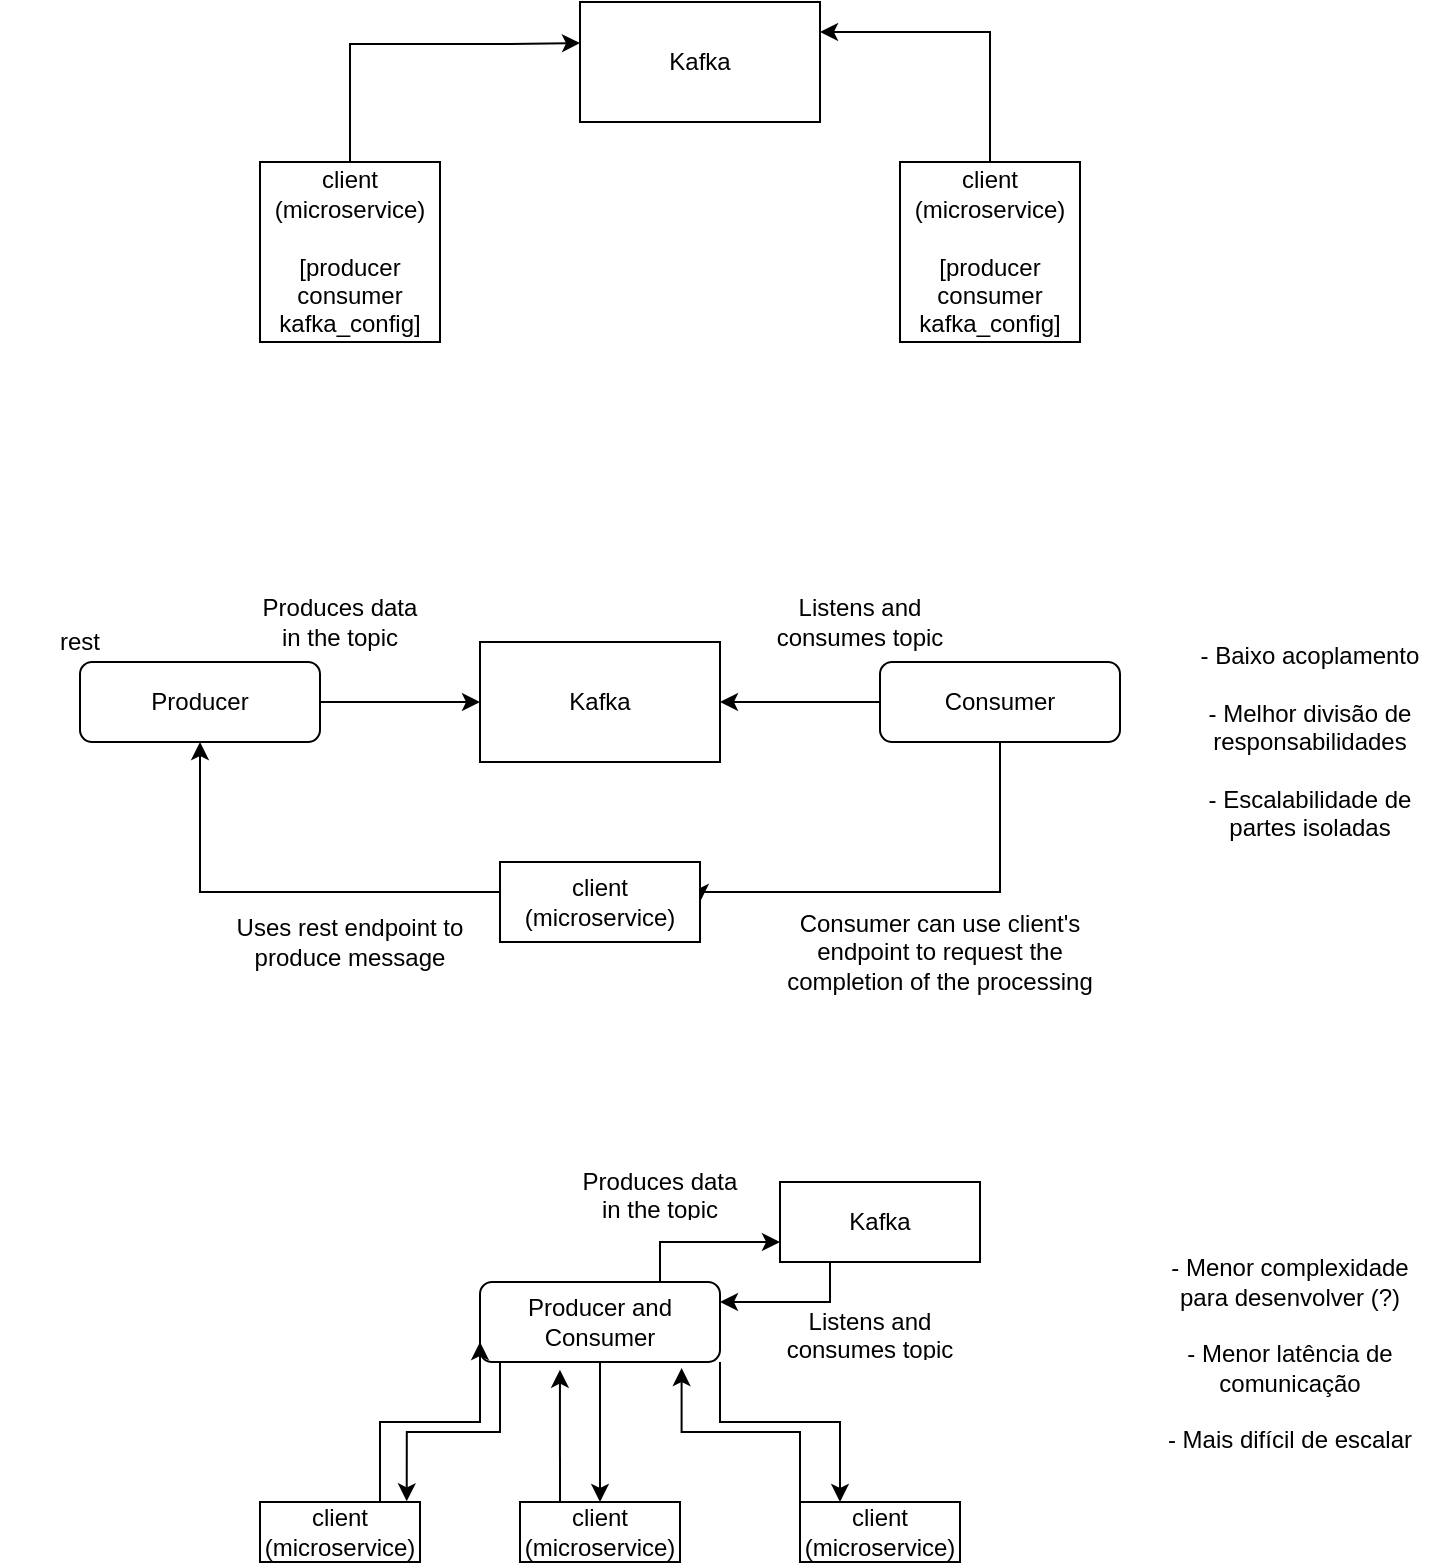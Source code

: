 <mxfile version="23.1.1" type="device">
  <diagram id="C5RBs43oDa-KdzZeNtuy" name="Page-1">
    <mxGraphModel dx="1002" dy="500" grid="0" gridSize="10" guides="1" tooltips="1" connect="1" arrows="1" fold="1" page="1" pageScale="1" pageWidth="827" pageHeight="1169" math="0" shadow="0">
      <root>
        <mxCell id="WIyWlLk6GJQsqaUBKTNV-0" />
        <mxCell id="WIyWlLk6GJQsqaUBKTNV-1" parent="WIyWlLk6GJQsqaUBKTNV-0" />
        <mxCell id="Z2mjWBU8qhquNLXwPo4p-2" style="edgeStyle=orthogonalEdgeStyle;rounded=0;orthogonalLoop=1;jettySize=auto;html=1;exitX=1;exitY=0.5;exitDx=0;exitDy=0;entryX=0;entryY=0.5;entryDx=0;entryDy=0;" parent="WIyWlLk6GJQsqaUBKTNV-1" source="WIyWlLk6GJQsqaUBKTNV-3" target="Z2mjWBU8qhquNLXwPo4p-0" edge="1">
          <mxGeometry relative="1" as="geometry" />
        </mxCell>
        <mxCell id="WIyWlLk6GJQsqaUBKTNV-3" value="Producer" style="rounded=1;whiteSpace=wrap;html=1;fontSize=12;glass=0;strokeWidth=1;shadow=0;" parent="WIyWlLk6GJQsqaUBKTNV-1" vertex="1">
          <mxGeometry x="130" y="450" width="120" height="40" as="geometry" />
        </mxCell>
        <mxCell id="Z2mjWBU8qhquNLXwPo4p-1" value="" style="edgeStyle=orthogonalEdgeStyle;rounded=0;orthogonalLoop=1;jettySize=auto;html=1;" parent="WIyWlLk6GJQsqaUBKTNV-1" source="WIyWlLk6GJQsqaUBKTNV-7" target="Z2mjWBU8qhquNLXwPo4p-0" edge="1">
          <mxGeometry relative="1" as="geometry" />
        </mxCell>
        <mxCell id="Z2mjWBU8qhquNLXwPo4p-10" style="edgeStyle=orthogonalEdgeStyle;rounded=0;orthogonalLoop=1;jettySize=auto;html=1;entryX=1;entryY=0.5;entryDx=0;entryDy=0;" parent="WIyWlLk6GJQsqaUBKTNV-1" source="WIyWlLk6GJQsqaUBKTNV-7" target="Z2mjWBU8qhquNLXwPo4p-7" edge="1">
          <mxGeometry relative="1" as="geometry">
            <mxPoint x="590" y="570" as="targetPoint" />
            <Array as="points">
              <mxPoint x="590" y="565" />
            </Array>
          </mxGeometry>
        </mxCell>
        <mxCell id="WIyWlLk6GJQsqaUBKTNV-7" value="Consumer" style="rounded=1;whiteSpace=wrap;html=1;fontSize=12;glass=0;strokeWidth=1;shadow=0;" parent="WIyWlLk6GJQsqaUBKTNV-1" vertex="1">
          <mxGeometry x="530" y="450" width="120" height="40" as="geometry" />
        </mxCell>
        <mxCell id="Z2mjWBU8qhquNLXwPo4p-0" value="Kafka" style="rounded=0;whiteSpace=wrap;html=1;" parent="WIyWlLk6GJQsqaUBKTNV-1" vertex="1">
          <mxGeometry x="330" y="440" width="120" height="60" as="geometry" />
        </mxCell>
        <UserObject label="rest" placeholders="1" name="Variable" id="Z2mjWBU8qhquNLXwPo4p-5">
          <mxCell style="text;html=1;strokeColor=none;fillColor=none;align=center;verticalAlign=middle;whiteSpace=wrap;overflow=hidden;" parent="WIyWlLk6GJQsqaUBKTNV-1" vertex="1">
            <mxGeometry x="90" y="430" width="80" height="20" as="geometry" />
          </mxCell>
        </UserObject>
        <mxCell id="Z2mjWBU8qhquNLXwPo4p-8" style="edgeStyle=orthogonalEdgeStyle;rounded=0;orthogonalLoop=1;jettySize=auto;html=1;exitX=0;exitY=0;exitDx=0;exitDy=0;entryX=0.5;entryY=1;entryDx=0;entryDy=0;" parent="WIyWlLk6GJQsqaUBKTNV-1" source="Z2mjWBU8qhquNLXwPo4p-7" target="WIyWlLk6GJQsqaUBKTNV-3" edge="1">
          <mxGeometry relative="1" as="geometry">
            <Array as="points">
              <mxPoint x="350" y="565" />
              <mxPoint x="190" y="565" />
            </Array>
          </mxGeometry>
        </mxCell>
        <mxCell id="Z2mjWBU8qhquNLXwPo4p-7" value="client&lt;div&gt;(&lt;span style=&quot;background-color: initial;&quot;&gt;microservice)&lt;/span&gt;&lt;/div&gt;" style="rounded=0;whiteSpace=wrap;html=1;" parent="WIyWlLk6GJQsqaUBKTNV-1" vertex="1">
          <mxGeometry x="340" y="550" width="100" height="40" as="geometry" />
        </mxCell>
        <UserObject label="Produces data in the topic" placeholders="1" name="Variable" id="Z2mjWBU8qhquNLXwPo4p-11">
          <mxCell style="text;html=1;strokeColor=none;fillColor=none;align=center;verticalAlign=middle;whiteSpace=wrap;overflow=hidden;" parent="WIyWlLk6GJQsqaUBKTNV-1" vertex="1">
            <mxGeometry x="220" y="410" width="80" height="40" as="geometry" />
          </mxCell>
        </UserObject>
        <UserObject label="Listens and consumes topic" placeholders="1" name="Variable" id="Z2mjWBU8qhquNLXwPo4p-12">
          <mxCell style="text;html=1;strokeColor=none;fillColor=none;align=center;verticalAlign=middle;whiteSpace=wrap;overflow=hidden;" parent="WIyWlLk6GJQsqaUBKTNV-1" vertex="1">
            <mxGeometry x="460" y="410" width="120" height="40" as="geometry" />
          </mxCell>
        </UserObject>
        <UserObject label="Uses rest endpoint to produce message" placeholders="1" name="Variable" id="Z2mjWBU8qhquNLXwPo4p-13">
          <mxCell style="text;html=1;strokeColor=none;fillColor=none;align=center;verticalAlign=middle;whiteSpace=wrap;overflow=hidden;" parent="WIyWlLk6GJQsqaUBKTNV-1" vertex="1">
            <mxGeometry x="200" y="570" width="130" height="40" as="geometry" />
          </mxCell>
        </UserObject>
        <UserObject label="Consumer can use client&#39;s endpoint to request the completion of the processing" placeholders="1" name="Variable" id="Z2mjWBU8qhquNLXwPo4p-14">
          <mxCell style="text;html=1;strokeColor=none;fillColor=none;align=center;verticalAlign=middle;whiteSpace=wrap;overflow=hidden;" parent="WIyWlLk6GJQsqaUBKTNV-1" vertex="1">
            <mxGeometry x="470" y="570" width="180" height="50" as="geometry" />
          </mxCell>
        </UserObject>
        <mxCell id="Z2mjWBU8qhquNLXwPo4p-19" style="edgeStyle=orthogonalEdgeStyle;rounded=0;orthogonalLoop=1;jettySize=auto;html=1;exitX=0.75;exitY=0;exitDx=0;exitDy=0;entryX=0;entryY=0.75;entryDx=0;entryDy=0;" parent="WIyWlLk6GJQsqaUBKTNV-1" source="Z2mjWBU8qhquNLXwPo4p-15" target="Z2mjWBU8qhquNLXwPo4p-17" edge="1">
          <mxGeometry relative="1" as="geometry" />
        </mxCell>
        <mxCell id="Z2mjWBU8qhquNLXwPo4p-28" style="edgeStyle=orthogonalEdgeStyle;rounded=0;orthogonalLoop=1;jettySize=auto;html=1;exitX=0.5;exitY=1;exitDx=0;exitDy=0;entryX=0.5;entryY=0;entryDx=0;entryDy=0;" parent="WIyWlLk6GJQsqaUBKTNV-1" source="Z2mjWBU8qhquNLXwPo4p-15" target="Z2mjWBU8qhquNLXwPo4p-22" edge="1">
          <mxGeometry relative="1" as="geometry" />
        </mxCell>
        <mxCell id="Z2mjWBU8qhquNLXwPo4p-30" style="edgeStyle=orthogonalEdgeStyle;rounded=0;orthogonalLoop=1;jettySize=auto;html=1;exitX=1;exitY=1;exitDx=0;exitDy=0;entryX=0.25;entryY=0;entryDx=0;entryDy=0;" parent="WIyWlLk6GJQsqaUBKTNV-1" source="Z2mjWBU8qhquNLXwPo4p-15" target="Z2mjWBU8qhquNLXwPo4p-23" edge="1">
          <mxGeometry relative="1" as="geometry">
            <Array as="points">
              <mxPoint x="450" y="830" />
              <mxPoint x="510" y="830" />
            </Array>
          </mxGeometry>
        </mxCell>
        <mxCell id="Z2mjWBU8qhquNLXwPo4p-15" value="Producer and Consumer" style="rounded=1;whiteSpace=wrap;html=1;fontSize=12;glass=0;strokeWidth=1;shadow=0;" parent="WIyWlLk6GJQsqaUBKTNV-1" vertex="1">
          <mxGeometry x="330" y="760" width="120" height="40" as="geometry" />
        </mxCell>
        <mxCell id="Z2mjWBU8qhquNLXwPo4p-20" style="edgeStyle=orthogonalEdgeStyle;rounded=0;orthogonalLoop=1;jettySize=auto;html=1;exitX=0.25;exitY=1;exitDx=0;exitDy=0;entryX=1;entryY=0.25;entryDx=0;entryDy=0;" parent="WIyWlLk6GJQsqaUBKTNV-1" source="Z2mjWBU8qhquNLXwPo4p-17" target="Z2mjWBU8qhquNLXwPo4p-15" edge="1">
          <mxGeometry relative="1" as="geometry" />
        </mxCell>
        <mxCell id="Z2mjWBU8qhquNLXwPo4p-17" value="Kafka" style="rounded=0;whiteSpace=wrap;html=1;" parent="WIyWlLk6GJQsqaUBKTNV-1" vertex="1">
          <mxGeometry x="480" y="710" width="100" height="40" as="geometry" />
        </mxCell>
        <mxCell id="Z2mjWBU8qhquNLXwPo4p-25" style="edgeStyle=orthogonalEdgeStyle;rounded=0;orthogonalLoop=1;jettySize=auto;html=1;exitX=0.75;exitY=0;exitDx=0;exitDy=0;entryX=0;entryY=0.75;entryDx=0;entryDy=0;" parent="WIyWlLk6GJQsqaUBKTNV-1" source="Z2mjWBU8qhquNLXwPo4p-21" target="Z2mjWBU8qhquNLXwPo4p-15" edge="1">
          <mxGeometry relative="1" as="geometry">
            <Array as="points">
              <mxPoint x="280" y="830" />
              <mxPoint x="330" y="830" />
            </Array>
          </mxGeometry>
        </mxCell>
        <mxCell id="Z2mjWBU8qhquNLXwPo4p-21" value="client&lt;div&gt;(&lt;span style=&quot;background-color: initial;&quot;&gt;microservice)&lt;/span&gt;&lt;/div&gt;" style="rounded=0;whiteSpace=wrap;html=1;" parent="WIyWlLk6GJQsqaUBKTNV-1" vertex="1">
          <mxGeometry x="220" y="870" width="80" height="30" as="geometry" />
        </mxCell>
        <mxCell id="Z2mjWBU8qhquNLXwPo4p-22" value="client&lt;div&gt;(microservice&lt;span style=&quot;background-color: initial;&quot;&gt;)&lt;/span&gt;&lt;/div&gt;" style="rounded=0;whiteSpace=wrap;html=1;" parent="WIyWlLk6GJQsqaUBKTNV-1" vertex="1">
          <mxGeometry x="350" y="870" width="80" height="30" as="geometry" />
        </mxCell>
        <mxCell id="Z2mjWBU8qhquNLXwPo4p-23" value="client&lt;div&gt;(microservice&lt;span style=&quot;background-color: initial;&quot;&gt;)&lt;/span&gt;&lt;/div&gt;" style="rounded=0;whiteSpace=wrap;html=1;" parent="WIyWlLk6GJQsqaUBKTNV-1" vertex="1">
          <mxGeometry x="490" y="870" width="80" height="30" as="geometry" />
        </mxCell>
        <mxCell id="Z2mjWBU8qhquNLXwPo4p-27" style="edgeStyle=orthogonalEdgeStyle;rounded=0;orthogonalLoop=1;jettySize=auto;html=1;exitX=0.25;exitY=0;exitDx=0;exitDy=0;entryX=0.333;entryY=1.096;entryDx=0;entryDy=0;entryPerimeter=0;" parent="WIyWlLk6GJQsqaUBKTNV-1" source="Z2mjWBU8qhquNLXwPo4p-22" target="Z2mjWBU8qhquNLXwPo4p-15" edge="1">
          <mxGeometry relative="1" as="geometry" />
        </mxCell>
        <mxCell id="Z2mjWBU8qhquNLXwPo4p-29" style="edgeStyle=orthogonalEdgeStyle;rounded=0;orthogonalLoop=1;jettySize=auto;html=1;exitX=0;exitY=0;exitDx=0;exitDy=0;entryX=0.84;entryY=1.075;entryDx=0;entryDy=0;entryPerimeter=0;" parent="WIyWlLk6GJQsqaUBKTNV-1" source="Z2mjWBU8qhquNLXwPo4p-23" target="Z2mjWBU8qhquNLXwPo4p-15" edge="1">
          <mxGeometry relative="1" as="geometry" />
        </mxCell>
        <mxCell id="Z2mjWBU8qhquNLXwPo4p-31" style="edgeStyle=orthogonalEdgeStyle;rounded=0;orthogonalLoop=1;jettySize=auto;html=1;entryX=0.917;entryY=-0.011;entryDx=0;entryDy=0;entryPerimeter=0;" parent="WIyWlLk6GJQsqaUBKTNV-1" target="Z2mjWBU8qhquNLXwPo4p-21" edge="1">
          <mxGeometry relative="1" as="geometry">
            <mxPoint x="340" y="800" as="sourcePoint" />
            <Array as="points">
              <mxPoint x="340" y="800" />
              <mxPoint x="340" y="835" />
              <mxPoint x="293" y="835" />
            </Array>
          </mxGeometry>
        </mxCell>
        <UserObject label="Produces data in the topic" placeholders="1" name="Variable" id="Z2mjWBU8qhquNLXwPo4p-32">
          <mxCell style="text;html=1;strokeColor=none;fillColor=none;align=center;verticalAlign=middle;whiteSpace=wrap;overflow=hidden;" parent="WIyWlLk6GJQsqaUBKTNV-1" vertex="1">
            <mxGeometry x="380" y="700" width="80" height="30" as="geometry" />
          </mxCell>
        </UserObject>
        <UserObject label="Listens and consumes topic" placeholders="1" name="Variable" id="Z2mjWBU8qhquNLXwPo4p-33">
          <mxCell style="text;html=1;strokeColor=none;fillColor=none;align=center;verticalAlign=middle;whiteSpace=wrap;overflow=hidden;" parent="WIyWlLk6GJQsqaUBKTNV-1" vertex="1">
            <mxGeometry x="470" y="770" width="110" height="30" as="geometry" />
          </mxCell>
        </UserObject>
        <mxCell id="Z2mjWBU8qhquNLXwPo4p-34" value="client (microservice)&lt;div&gt;&lt;br&gt;&lt;/div&gt;&lt;div&gt;[producer&lt;/div&gt;&lt;div&gt;consumer&lt;/div&gt;&lt;div&gt;kafka_config]&lt;/div&gt;" style="rounded=0;whiteSpace=wrap;html=1;" parent="WIyWlLk6GJQsqaUBKTNV-1" vertex="1">
          <mxGeometry x="220" y="200" width="90" height="90" as="geometry" />
        </mxCell>
        <mxCell id="Z2mjWBU8qhquNLXwPo4p-40" style="edgeStyle=orthogonalEdgeStyle;rounded=0;orthogonalLoop=1;jettySize=auto;html=1;entryX=1;entryY=0.25;entryDx=0;entryDy=0;" parent="WIyWlLk6GJQsqaUBKTNV-1" source="Z2mjWBU8qhquNLXwPo4p-35" target="Z2mjWBU8qhquNLXwPo4p-38" edge="1">
          <mxGeometry relative="1" as="geometry">
            <Array as="points">
              <mxPoint x="585" y="135" />
            </Array>
          </mxGeometry>
        </mxCell>
        <mxCell id="Z2mjWBU8qhquNLXwPo4p-35" value="client (microservice)&lt;div style=&quot;border-color: var(--border-color);&quot;&gt;&lt;br style=&quot;border-color: var(--border-color);&quot;&gt;&lt;/div&gt;&lt;div style=&quot;border-color: var(--border-color);&quot;&gt;[producer&lt;/div&gt;&lt;div style=&quot;border-color: var(--border-color);&quot;&gt;consumer&lt;/div&gt;&lt;div style=&quot;border-color: var(--border-color);&quot;&gt;kafka_config]&lt;/div&gt;" style="rounded=0;whiteSpace=wrap;html=1;" parent="WIyWlLk6GJQsqaUBKTNV-1" vertex="1">
          <mxGeometry x="540" y="200" width="90" height="90" as="geometry" />
        </mxCell>
        <UserObject label="- Baixo acoplamento&lt;div&gt;&lt;br&gt;&lt;div&gt;- Melhor divisão de responsabilidades&lt;/div&gt;&lt;div&gt;&lt;br&gt;&lt;/div&gt;&lt;div&gt;- Escalabilidade de partes isoladas&lt;/div&gt;&lt;/div&gt;" placeholders="1" name="Variable" id="Z2mjWBU8qhquNLXwPo4p-36">
          <mxCell style="text;html=1;strokeColor=none;fillColor=none;align=center;verticalAlign=middle;whiteSpace=wrap;overflow=hidden;" parent="WIyWlLk6GJQsqaUBKTNV-1" vertex="1">
            <mxGeometry x="680" y="430" width="130" height="120" as="geometry" />
          </mxCell>
        </UserObject>
        <UserObject label="- Menor complexidade para desenvolver (?)&lt;div&gt;&lt;br&gt;&lt;/div&gt;&lt;div&gt;- Menor latência de comunicação&lt;/div&gt;&lt;div&gt;&lt;br&gt;&lt;/div&gt;&lt;div&gt;- Mais difícil de escalar&lt;/div&gt;" placeholders="1" name="Variable" id="Z2mjWBU8qhquNLXwPo4p-37">
          <mxCell style="text;html=1;strokeColor=none;fillColor=none;align=center;verticalAlign=middle;whiteSpace=wrap;overflow=hidden;" parent="WIyWlLk6GJQsqaUBKTNV-1" vertex="1">
            <mxGeometry x="670" y="740" width="130" height="112.5" as="geometry" />
          </mxCell>
        </UserObject>
        <mxCell id="Z2mjWBU8qhquNLXwPo4p-38" value="Kafka" style="rounded=0;whiteSpace=wrap;html=1;" parent="WIyWlLk6GJQsqaUBKTNV-1" vertex="1">
          <mxGeometry x="380" y="120" width="120" height="60" as="geometry" />
        </mxCell>
        <mxCell id="Z2mjWBU8qhquNLXwPo4p-39" style="edgeStyle=orthogonalEdgeStyle;rounded=0;orthogonalLoop=1;jettySize=auto;html=1;entryX=0;entryY=0.342;entryDx=0;entryDy=0;entryPerimeter=0;" parent="WIyWlLk6GJQsqaUBKTNV-1" source="Z2mjWBU8qhquNLXwPo4p-34" target="Z2mjWBU8qhquNLXwPo4p-38" edge="1">
          <mxGeometry relative="1" as="geometry">
            <Array as="points">
              <mxPoint x="265" y="141" />
              <mxPoint x="345" y="141" />
            </Array>
          </mxGeometry>
        </mxCell>
      </root>
    </mxGraphModel>
  </diagram>
</mxfile>
